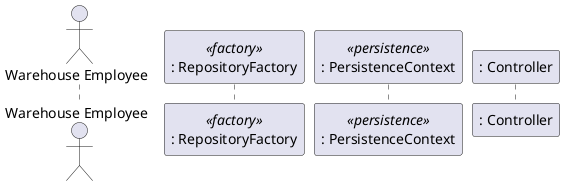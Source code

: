 @startuml
'https://plantuml.com/sequence-diagram

autonumber

actor "Warehouse Employee" as actor

participant ": RepositoryFactory" as factory <<factory>>
participant ": PersistenceContext" as persistence <<persistence>>
participant ": Controller" as ctrl
@enduml